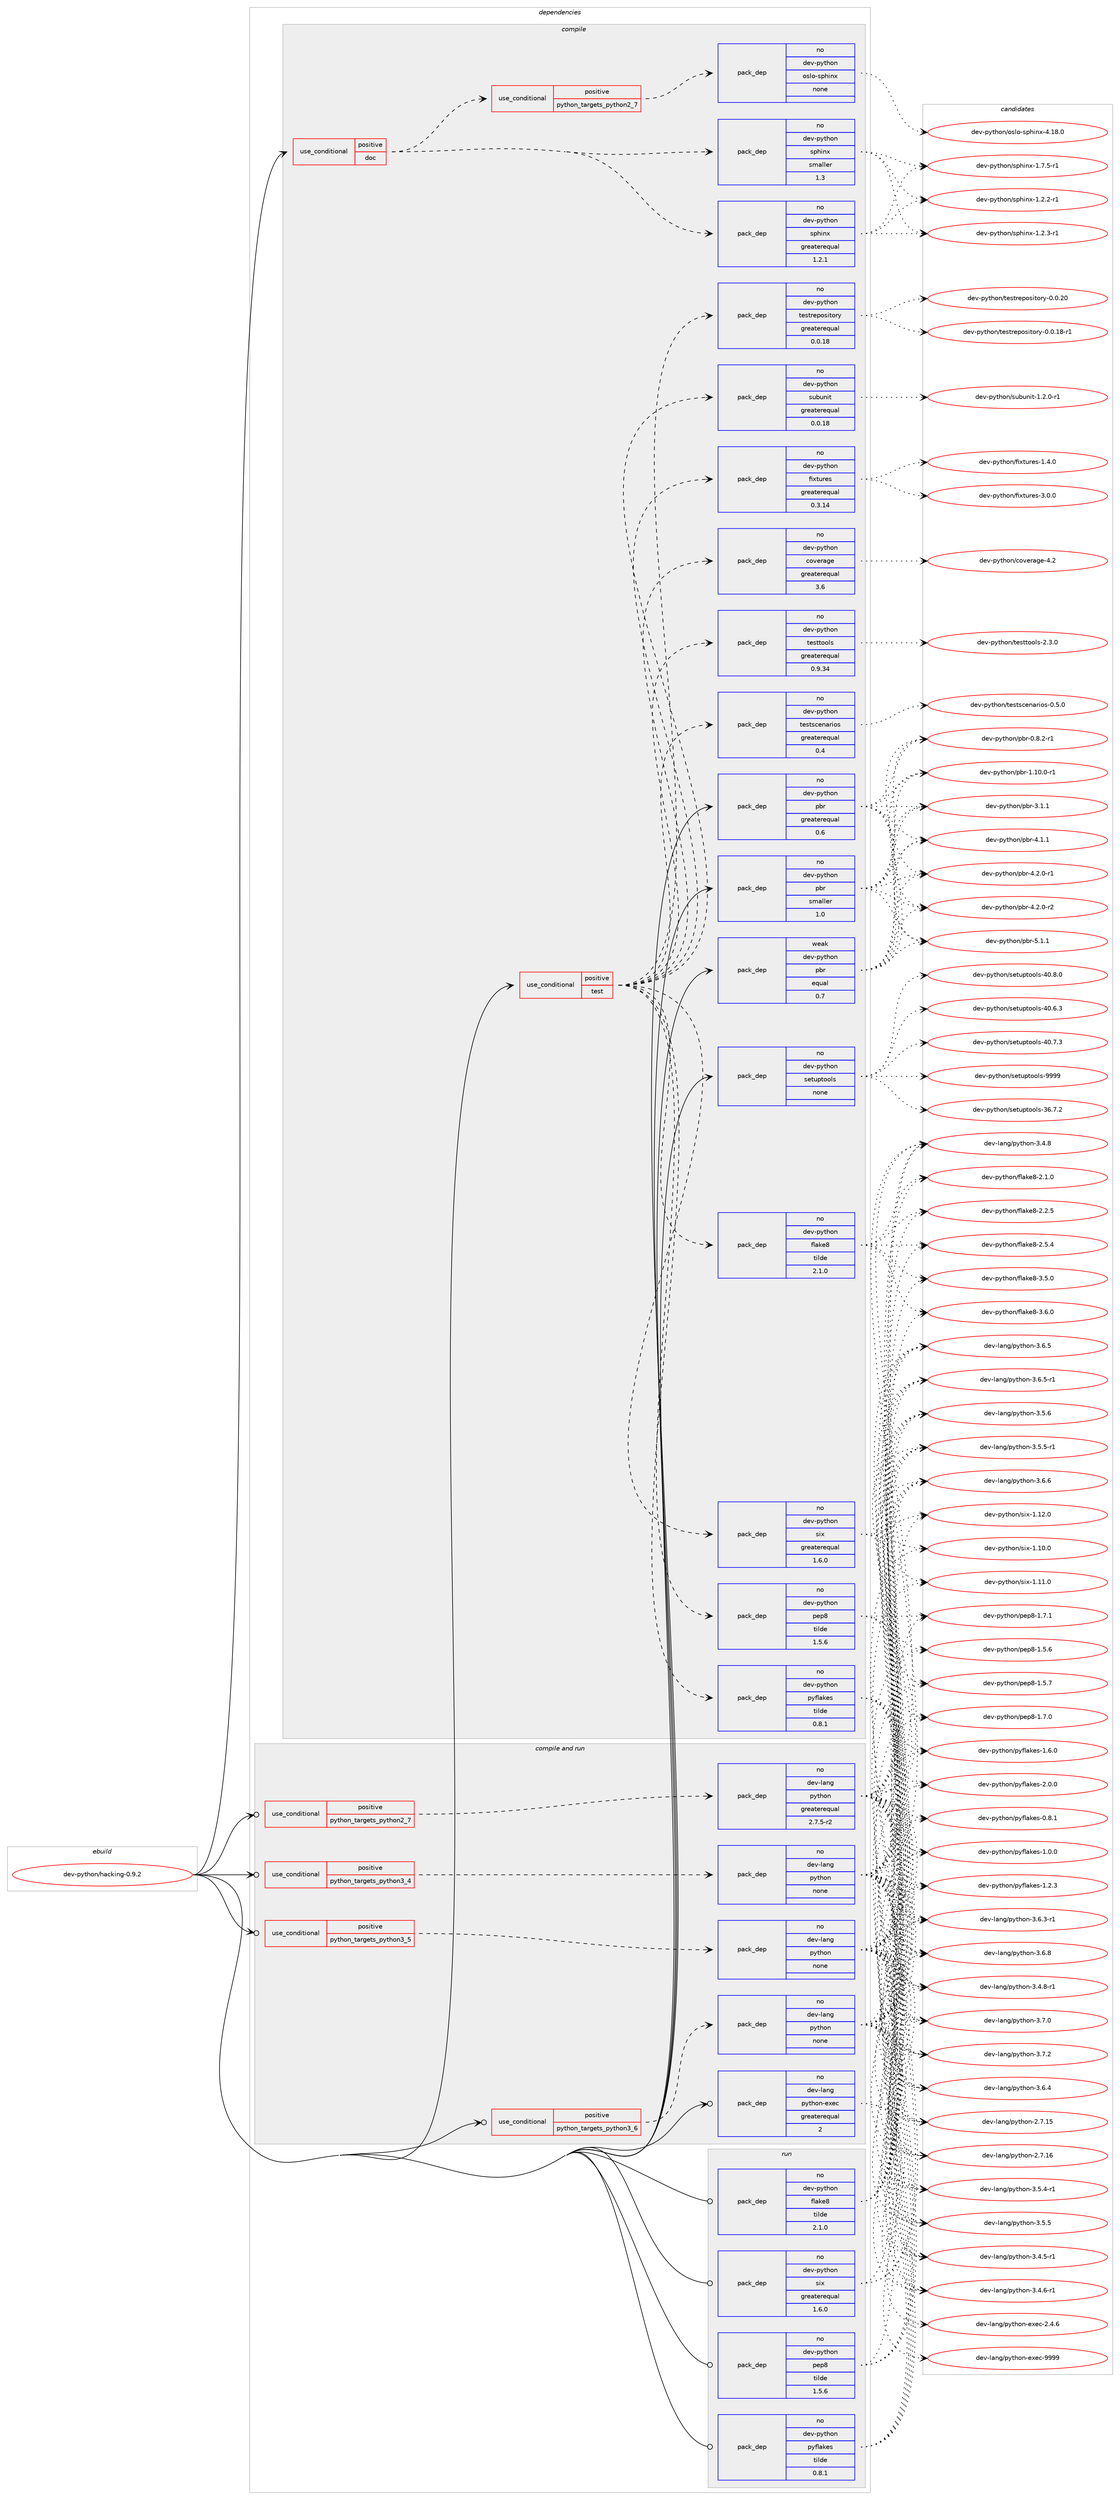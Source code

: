 digraph prolog {

# *************
# Graph options
# *************

newrank=true;
concentrate=true;
compound=true;
graph [rankdir=LR,fontname=Helvetica,fontsize=10,ranksep=1.5];#, ranksep=2.5, nodesep=0.2];
edge  [arrowhead=vee];
node  [fontname=Helvetica,fontsize=10];

# **********
# The ebuild
# **********

subgraph cluster_leftcol {
color=gray;
rank=same;
label=<<i>ebuild</i>>;
id [label="dev-python/hacking-0.9.2", color=red, width=4, href="../dev-python/hacking-0.9.2.svg"];
}

# ****************
# The dependencies
# ****************

subgraph cluster_midcol {
color=gray;
label=<<i>dependencies</i>>;
subgraph cluster_compile {
fillcolor="#eeeeee";
style=filled;
label=<<i>compile</i>>;
subgraph cond375307 {
dependency1412503 [label=<<TABLE BORDER="0" CELLBORDER="1" CELLSPACING="0" CELLPADDING="4"><TR><TD ROWSPAN="3" CELLPADDING="10">use_conditional</TD></TR><TR><TD>positive</TD></TR><TR><TD>doc</TD></TR></TABLE>>, shape=none, color=red];
subgraph pack1013927 {
dependency1412504 [label=<<TABLE BORDER="0" CELLBORDER="1" CELLSPACING="0" CELLPADDING="4" WIDTH="220"><TR><TD ROWSPAN="6" CELLPADDING="30">pack_dep</TD></TR><TR><TD WIDTH="110">no</TD></TR><TR><TD>dev-python</TD></TR><TR><TD>sphinx</TD></TR><TR><TD>greaterequal</TD></TR><TR><TD>1.2.1</TD></TR></TABLE>>, shape=none, color=blue];
}
dependency1412503:e -> dependency1412504:w [weight=20,style="dashed",arrowhead="vee"];
subgraph pack1013928 {
dependency1412505 [label=<<TABLE BORDER="0" CELLBORDER="1" CELLSPACING="0" CELLPADDING="4" WIDTH="220"><TR><TD ROWSPAN="6" CELLPADDING="30">pack_dep</TD></TR><TR><TD WIDTH="110">no</TD></TR><TR><TD>dev-python</TD></TR><TR><TD>sphinx</TD></TR><TR><TD>smaller</TD></TR><TR><TD>1.3</TD></TR></TABLE>>, shape=none, color=blue];
}
dependency1412503:e -> dependency1412505:w [weight=20,style="dashed",arrowhead="vee"];
subgraph cond375308 {
dependency1412506 [label=<<TABLE BORDER="0" CELLBORDER="1" CELLSPACING="0" CELLPADDING="4"><TR><TD ROWSPAN="3" CELLPADDING="10">use_conditional</TD></TR><TR><TD>positive</TD></TR><TR><TD>python_targets_python2_7</TD></TR></TABLE>>, shape=none, color=red];
subgraph pack1013929 {
dependency1412507 [label=<<TABLE BORDER="0" CELLBORDER="1" CELLSPACING="0" CELLPADDING="4" WIDTH="220"><TR><TD ROWSPAN="6" CELLPADDING="30">pack_dep</TD></TR><TR><TD WIDTH="110">no</TD></TR><TR><TD>dev-python</TD></TR><TR><TD>oslo-sphinx</TD></TR><TR><TD>none</TD></TR><TR><TD></TD></TR></TABLE>>, shape=none, color=blue];
}
dependency1412506:e -> dependency1412507:w [weight=20,style="dashed",arrowhead="vee"];
}
dependency1412503:e -> dependency1412506:w [weight=20,style="dashed",arrowhead="vee"];
}
id:e -> dependency1412503:w [weight=20,style="solid",arrowhead="vee"];
subgraph cond375309 {
dependency1412508 [label=<<TABLE BORDER="0" CELLBORDER="1" CELLSPACING="0" CELLPADDING="4"><TR><TD ROWSPAN="3" CELLPADDING="10">use_conditional</TD></TR><TR><TD>positive</TD></TR><TR><TD>test</TD></TR></TABLE>>, shape=none, color=red];
subgraph pack1013930 {
dependency1412509 [label=<<TABLE BORDER="0" CELLBORDER="1" CELLSPACING="0" CELLPADDING="4" WIDTH="220"><TR><TD ROWSPAN="6" CELLPADDING="30">pack_dep</TD></TR><TR><TD WIDTH="110">no</TD></TR><TR><TD>dev-python</TD></TR><TR><TD>coverage</TD></TR><TR><TD>greaterequal</TD></TR><TR><TD>3.6</TD></TR></TABLE>>, shape=none, color=blue];
}
dependency1412508:e -> dependency1412509:w [weight=20,style="dashed",arrowhead="vee"];
subgraph pack1013931 {
dependency1412510 [label=<<TABLE BORDER="0" CELLBORDER="1" CELLSPACING="0" CELLPADDING="4" WIDTH="220"><TR><TD ROWSPAN="6" CELLPADDING="30">pack_dep</TD></TR><TR><TD WIDTH="110">no</TD></TR><TR><TD>dev-python</TD></TR><TR><TD>fixtures</TD></TR><TR><TD>greaterequal</TD></TR><TR><TD>0.3.14</TD></TR></TABLE>>, shape=none, color=blue];
}
dependency1412508:e -> dependency1412510:w [weight=20,style="dashed",arrowhead="vee"];
subgraph pack1013932 {
dependency1412511 [label=<<TABLE BORDER="0" CELLBORDER="1" CELLSPACING="0" CELLPADDING="4" WIDTH="220"><TR><TD ROWSPAN="6" CELLPADDING="30">pack_dep</TD></TR><TR><TD WIDTH="110">no</TD></TR><TR><TD>dev-python</TD></TR><TR><TD>subunit</TD></TR><TR><TD>greaterequal</TD></TR><TR><TD>0.0.18</TD></TR></TABLE>>, shape=none, color=blue];
}
dependency1412508:e -> dependency1412511:w [weight=20,style="dashed",arrowhead="vee"];
subgraph pack1013933 {
dependency1412512 [label=<<TABLE BORDER="0" CELLBORDER="1" CELLSPACING="0" CELLPADDING="4" WIDTH="220"><TR><TD ROWSPAN="6" CELLPADDING="30">pack_dep</TD></TR><TR><TD WIDTH="110">no</TD></TR><TR><TD>dev-python</TD></TR><TR><TD>testrepository</TD></TR><TR><TD>greaterequal</TD></TR><TR><TD>0.0.18</TD></TR></TABLE>>, shape=none, color=blue];
}
dependency1412508:e -> dependency1412512:w [weight=20,style="dashed",arrowhead="vee"];
subgraph pack1013934 {
dependency1412513 [label=<<TABLE BORDER="0" CELLBORDER="1" CELLSPACING="0" CELLPADDING="4" WIDTH="220"><TR><TD ROWSPAN="6" CELLPADDING="30">pack_dep</TD></TR><TR><TD WIDTH="110">no</TD></TR><TR><TD>dev-python</TD></TR><TR><TD>testscenarios</TD></TR><TR><TD>greaterequal</TD></TR><TR><TD>0.4</TD></TR></TABLE>>, shape=none, color=blue];
}
dependency1412508:e -> dependency1412513:w [weight=20,style="dashed",arrowhead="vee"];
subgraph pack1013935 {
dependency1412514 [label=<<TABLE BORDER="0" CELLBORDER="1" CELLSPACING="0" CELLPADDING="4" WIDTH="220"><TR><TD ROWSPAN="6" CELLPADDING="30">pack_dep</TD></TR><TR><TD WIDTH="110">no</TD></TR><TR><TD>dev-python</TD></TR><TR><TD>testtools</TD></TR><TR><TD>greaterequal</TD></TR><TR><TD>0.9.34</TD></TR></TABLE>>, shape=none, color=blue];
}
dependency1412508:e -> dependency1412514:w [weight=20,style="dashed",arrowhead="vee"];
subgraph pack1013936 {
dependency1412515 [label=<<TABLE BORDER="0" CELLBORDER="1" CELLSPACING="0" CELLPADDING="4" WIDTH="220"><TR><TD ROWSPAN="6" CELLPADDING="30">pack_dep</TD></TR><TR><TD WIDTH="110">no</TD></TR><TR><TD>dev-python</TD></TR><TR><TD>pep8</TD></TR><TR><TD>tilde</TD></TR><TR><TD>1.5.6</TD></TR></TABLE>>, shape=none, color=blue];
}
dependency1412508:e -> dependency1412515:w [weight=20,style="dashed",arrowhead="vee"];
subgraph pack1013937 {
dependency1412516 [label=<<TABLE BORDER="0" CELLBORDER="1" CELLSPACING="0" CELLPADDING="4" WIDTH="220"><TR><TD ROWSPAN="6" CELLPADDING="30">pack_dep</TD></TR><TR><TD WIDTH="110">no</TD></TR><TR><TD>dev-python</TD></TR><TR><TD>pyflakes</TD></TR><TR><TD>tilde</TD></TR><TR><TD>0.8.1</TD></TR></TABLE>>, shape=none, color=blue];
}
dependency1412508:e -> dependency1412516:w [weight=20,style="dashed",arrowhead="vee"];
subgraph pack1013938 {
dependency1412517 [label=<<TABLE BORDER="0" CELLBORDER="1" CELLSPACING="0" CELLPADDING="4" WIDTH="220"><TR><TD ROWSPAN="6" CELLPADDING="30">pack_dep</TD></TR><TR><TD WIDTH="110">no</TD></TR><TR><TD>dev-python</TD></TR><TR><TD>flake8</TD></TR><TR><TD>tilde</TD></TR><TR><TD>2.1.0</TD></TR></TABLE>>, shape=none, color=blue];
}
dependency1412508:e -> dependency1412517:w [weight=20,style="dashed",arrowhead="vee"];
subgraph pack1013939 {
dependency1412518 [label=<<TABLE BORDER="0" CELLBORDER="1" CELLSPACING="0" CELLPADDING="4" WIDTH="220"><TR><TD ROWSPAN="6" CELLPADDING="30">pack_dep</TD></TR><TR><TD WIDTH="110">no</TD></TR><TR><TD>dev-python</TD></TR><TR><TD>six</TD></TR><TR><TD>greaterequal</TD></TR><TR><TD>1.6.0</TD></TR></TABLE>>, shape=none, color=blue];
}
dependency1412508:e -> dependency1412518:w [weight=20,style="dashed",arrowhead="vee"];
}
id:e -> dependency1412508:w [weight=20,style="solid",arrowhead="vee"];
subgraph pack1013940 {
dependency1412519 [label=<<TABLE BORDER="0" CELLBORDER="1" CELLSPACING="0" CELLPADDING="4" WIDTH="220"><TR><TD ROWSPAN="6" CELLPADDING="30">pack_dep</TD></TR><TR><TD WIDTH="110">no</TD></TR><TR><TD>dev-python</TD></TR><TR><TD>pbr</TD></TR><TR><TD>greaterequal</TD></TR><TR><TD>0.6</TD></TR></TABLE>>, shape=none, color=blue];
}
id:e -> dependency1412519:w [weight=20,style="solid",arrowhead="vee"];
subgraph pack1013941 {
dependency1412520 [label=<<TABLE BORDER="0" CELLBORDER="1" CELLSPACING="0" CELLPADDING="4" WIDTH="220"><TR><TD ROWSPAN="6" CELLPADDING="30">pack_dep</TD></TR><TR><TD WIDTH="110">no</TD></TR><TR><TD>dev-python</TD></TR><TR><TD>pbr</TD></TR><TR><TD>smaller</TD></TR><TR><TD>1.0</TD></TR></TABLE>>, shape=none, color=blue];
}
id:e -> dependency1412520:w [weight=20,style="solid",arrowhead="vee"];
subgraph pack1013942 {
dependency1412521 [label=<<TABLE BORDER="0" CELLBORDER="1" CELLSPACING="0" CELLPADDING="4" WIDTH="220"><TR><TD ROWSPAN="6" CELLPADDING="30">pack_dep</TD></TR><TR><TD WIDTH="110">no</TD></TR><TR><TD>dev-python</TD></TR><TR><TD>setuptools</TD></TR><TR><TD>none</TD></TR><TR><TD></TD></TR></TABLE>>, shape=none, color=blue];
}
id:e -> dependency1412521:w [weight=20,style="solid",arrowhead="vee"];
subgraph pack1013943 {
dependency1412522 [label=<<TABLE BORDER="0" CELLBORDER="1" CELLSPACING="0" CELLPADDING="4" WIDTH="220"><TR><TD ROWSPAN="6" CELLPADDING="30">pack_dep</TD></TR><TR><TD WIDTH="110">weak</TD></TR><TR><TD>dev-python</TD></TR><TR><TD>pbr</TD></TR><TR><TD>equal</TD></TR><TR><TD>0.7</TD></TR></TABLE>>, shape=none, color=blue];
}
id:e -> dependency1412522:w [weight=20,style="solid",arrowhead="vee"];
}
subgraph cluster_compileandrun {
fillcolor="#eeeeee";
style=filled;
label=<<i>compile and run</i>>;
subgraph cond375310 {
dependency1412523 [label=<<TABLE BORDER="0" CELLBORDER="1" CELLSPACING="0" CELLPADDING="4"><TR><TD ROWSPAN="3" CELLPADDING="10">use_conditional</TD></TR><TR><TD>positive</TD></TR><TR><TD>python_targets_python2_7</TD></TR></TABLE>>, shape=none, color=red];
subgraph pack1013944 {
dependency1412524 [label=<<TABLE BORDER="0" CELLBORDER="1" CELLSPACING="0" CELLPADDING="4" WIDTH="220"><TR><TD ROWSPAN="6" CELLPADDING="30">pack_dep</TD></TR><TR><TD WIDTH="110">no</TD></TR><TR><TD>dev-lang</TD></TR><TR><TD>python</TD></TR><TR><TD>greaterequal</TD></TR><TR><TD>2.7.5-r2</TD></TR></TABLE>>, shape=none, color=blue];
}
dependency1412523:e -> dependency1412524:w [weight=20,style="dashed",arrowhead="vee"];
}
id:e -> dependency1412523:w [weight=20,style="solid",arrowhead="odotvee"];
subgraph cond375311 {
dependency1412525 [label=<<TABLE BORDER="0" CELLBORDER="1" CELLSPACING="0" CELLPADDING="4"><TR><TD ROWSPAN="3" CELLPADDING="10">use_conditional</TD></TR><TR><TD>positive</TD></TR><TR><TD>python_targets_python3_4</TD></TR></TABLE>>, shape=none, color=red];
subgraph pack1013945 {
dependency1412526 [label=<<TABLE BORDER="0" CELLBORDER="1" CELLSPACING="0" CELLPADDING="4" WIDTH="220"><TR><TD ROWSPAN="6" CELLPADDING="30">pack_dep</TD></TR><TR><TD WIDTH="110">no</TD></TR><TR><TD>dev-lang</TD></TR><TR><TD>python</TD></TR><TR><TD>none</TD></TR><TR><TD></TD></TR></TABLE>>, shape=none, color=blue];
}
dependency1412525:e -> dependency1412526:w [weight=20,style="dashed",arrowhead="vee"];
}
id:e -> dependency1412525:w [weight=20,style="solid",arrowhead="odotvee"];
subgraph cond375312 {
dependency1412527 [label=<<TABLE BORDER="0" CELLBORDER="1" CELLSPACING="0" CELLPADDING="4"><TR><TD ROWSPAN="3" CELLPADDING="10">use_conditional</TD></TR><TR><TD>positive</TD></TR><TR><TD>python_targets_python3_5</TD></TR></TABLE>>, shape=none, color=red];
subgraph pack1013946 {
dependency1412528 [label=<<TABLE BORDER="0" CELLBORDER="1" CELLSPACING="0" CELLPADDING="4" WIDTH="220"><TR><TD ROWSPAN="6" CELLPADDING="30">pack_dep</TD></TR><TR><TD WIDTH="110">no</TD></TR><TR><TD>dev-lang</TD></TR><TR><TD>python</TD></TR><TR><TD>none</TD></TR><TR><TD></TD></TR></TABLE>>, shape=none, color=blue];
}
dependency1412527:e -> dependency1412528:w [weight=20,style="dashed",arrowhead="vee"];
}
id:e -> dependency1412527:w [weight=20,style="solid",arrowhead="odotvee"];
subgraph cond375313 {
dependency1412529 [label=<<TABLE BORDER="0" CELLBORDER="1" CELLSPACING="0" CELLPADDING="4"><TR><TD ROWSPAN="3" CELLPADDING="10">use_conditional</TD></TR><TR><TD>positive</TD></TR><TR><TD>python_targets_python3_6</TD></TR></TABLE>>, shape=none, color=red];
subgraph pack1013947 {
dependency1412530 [label=<<TABLE BORDER="0" CELLBORDER="1" CELLSPACING="0" CELLPADDING="4" WIDTH="220"><TR><TD ROWSPAN="6" CELLPADDING="30">pack_dep</TD></TR><TR><TD WIDTH="110">no</TD></TR><TR><TD>dev-lang</TD></TR><TR><TD>python</TD></TR><TR><TD>none</TD></TR><TR><TD></TD></TR></TABLE>>, shape=none, color=blue];
}
dependency1412529:e -> dependency1412530:w [weight=20,style="dashed",arrowhead="vee"];
}
id:e -> dependency1412529:w [weight=20,style="solid",arrowhead="odotvee"];
subgraph pack1013948 {
dependency1412531 [label=<<TABLE BORDER="0" CELLBORDER="1" CELLSPACING="0" CELLPADDING="4" WIDTH="220"><TR><TD ROWSPAN="6" CELLPADDING="30">pack_dep</TD></TR><TR><TD WIDTH="110">no</TD></TR><TR><TD>dev-lang</TD></TR><TR><TD>python-exec</TD></TR><TR><TD>greaterequal</TD></TR><TR><TD>2</TD></TR></TABLE>>, shape=none, color=blue];
}
id:e -> dependency1412531:w [weight=20,style="solid",arrowhead="odotvee"];
}
subgraph cluster_run {
fillcolor="#eeeeee";
style=filled;
label=<<i>run</i>>;
subgraph pack1013949 {
dependency1412532 [label=<<TABLE BORDER="0" CELLBORDER="1" CELLSPACING="0" CELLPADDING="4" WIDTH="220"><TR><TD ROWSPAN="6" CELLPADDING="30">pack_dep</TD></TR><TR><TD WIDTH="110">no</TD></TR><TR><TD>dev-python</TD></TR><TR><TD>flake8</TD></TR><TR><TD>tilde</TD></TR><TR><TD>2.1.0</TD></TR></TABLE>>, shape=none, color=blue];
}
id:e -> dependency1412532:w [weight=20,style="solid",arrowhead="odot"];
subgraph pack1013950 {
dependency1412533 [label=<<TABLE BORDER="0" CELLBORDER="1" CELLSPACING="0" CELLPADDING="4" WIDTH="220"><TR><TD ROWSPAN="6" CELLPADDING="30">pack_dep</TD></TR><TR><TD WIDTH="110">no</TD></TR><TR><TD>dev-python</TD></TR><TR><TD>pep8</TD></TR><TR><TD>tilde</TD></TR><TR><TD>1.5.6</TD></TR></TABLE>>, shape=none, color=blue];
}
id:e -> dependency1412533:w [weight=20,style="solid",arrowhead="odot"];
subgraph pack1013951 {
dependency1412534 [label=<<TABLE BORDER="0" CELLBORDER="1" CELLSPACING="0" CELLPADDING="4" WIDTH="220"><TR><TD ROWSPAN="6" CELLPADDING="30">pack_dep</TD></TR><TR><TD WIDTH="110">no</TD></TR><TR><TD>dev-python</TD></TR><TR><TD>pyflakes</TD></TR><TR><TD>tilde</TD></TR><TR><TD>0.8.1</TD></TR></TABLE>>, shape=none, color=blue];
}
id:e -> dependency1412534:w [weight=20,style="solid",arrowhead="odot"];
subgraph pack1013952 {
dependency1412535 [label=<<TABLE BORDER="0" CELLBORDER="1" CELLSPACING="0" CELLPADDING="4" WIDTH="220"><TR><TD ROWSPAN="6" CELLPADDING="30">pack_dep</TD></TR><TR><TD WIDTH="110">no</TD></TR><TR><TD>dev-python</TD></TR><TR><TD>six</TD></TR><TR><TD>greaterequal</TD></TR><TR><TD>1.6.0</TD></TR></TABLE>>, shape=none, color=blue];
}
id:e -> dependency1412535:w [weight=20,style="solid",arrowhead="odot"];
}
}

# **************
# The candidates
# **************

subgraph cluster_choices {
rank=same;
color=gray;
label=<<i>candidates</i>>;

subgraph choice1013927 {
color=black;
nodesep=1;
choice10010111845112121116104111110471151121041051101204549465046504511449 [label="dev-python/sphinx-1.2.2-r1", color=red, width=4,href="../dev-python/sphinx-1.2.2-r1.svg"];
choice10010111845112121116104111110471151121041051101204549465046514511449 [label="dev-python/sphinx-1.2.3-r1", color=red, width=4,href="../dev-python/sphinx-1.2.3-r1.svg"];
choice10010111845112121116104111110471151121041051101204549465546534511449 [label="dev-python/sphinx-1.7.5-r1", color=red, width=4,href="../dev-python/sphinx-1.7.5-r1.svg"];
dependency1412504:e -> choice10010111845112121116104111110471151121041051101204549465046504511449:w [style=dotted,weight="100"];
dependency1412504:e -> choice10010111845112121116104111110471151121041051101204549465046514511449:w [style=dotted,weight="100"];
dependency1412504:e -> choice10010111845112121116104111110471151121041051101204549465546534511449:w [style=dotted,weight="100"];
}
subgraph choice1013928 {
color=black;
nodesep=1;
choice10010111845112121116104111110471151121041051101204549465046504511449 [label="dev-python/sphinx-1.2.2-r1", color=red, width=4,href="../dev-python/sphinx-1.2.2-r1.svg"];
choice10010111845112121116104111110471151121041051101204549465046514511449 [label="dev-python/sphinx-1.2.3-r1", color=red, width=4,href="../dev-python/sphinx-1.2.3-r1.svg"];
choice10010111845112121116104111110471151121041051101204549465546534511449 [label="dev-python/sphinx-1.7.5-r1", color=red, width=4,href="../dev-python/sphinx-1.7.5-r1.svg"];
dependency1412505:e -> choice10010111845112121116104111110471151121041051101204549465046504511449:w [style=dotted,weight="100"];
dependency1412505:e -> choice10010111845112121116104111110471151121041051101204549465046514511449:w [style=dotted,weight="100"];
dependency1412505:e -> choice10010111845112121116104111110471151121041051101204549465546534511449:w [style=dotted,weight="100"];
}
subgraph choice1013929 {
color=black;
nodesep=1;
choice10010111845112121116104111110471111151081114511511210410511012045524649564648 [label="dev-python/oslo-sphinx-4.18.0", color=red, width=4,href="../dev-python/oslo-sphinx-4.18.0.svg"];
dependency1412507:e -> choice10010111845112121116104111110471111151081114511511210410511012045524649564648:w [style=dotted,weight="100"];
}
subgraph choice1013930 {
color=black;
nodesep=1;
choice1001011184511212111610411111047991111181011149710310145524650 [label="dev-python/coverage-4.2", color=red, width=4,href="../dev-python/coverage-4.2.svg"];
dependency1412509:e -> choice1001011184511212111610411111047991111181011149710310145524650:w [style=dotted,weight="100"];
}
subgraph choice1013931 {
color=black;
nodesep=1;
choice1001011184511212111610411111047102105120116117114101115454946524648 [label="dev-python/fixtures-1.4.0", color=red, width=4,href="../dev-python/fixtures-1.4.0.svg"];
choice1001011184511212111610411111047102105120116117114101115455146484648 [label="dev-python/fixtures-3.0.0", color=red, width=4,href="../dev-python/fixtures-3.0.0.svg"];
dependency1412510:e -> choice1001011184511212111610411111047102105120116117114101115454946524648:w [style=dotted,weight="100"];
dependency1412510:e -> choice1001011184511212111610411111047102105120116117114101115455146484648:w [style=dotted,weight="100"];
}
subgraph choice1013932 {
color=black;
nodesep=1;
choice1001011184511212111610411111047115117981171101051164549465046484511449 [label="dev-python/subunit-1.2.0-r1", color=red, width=4,href="../dev-python/subunit-1.2.0-r1.svg"];
dependency1412511:e -> choice1001011184511212111610411111047115117981171101051164549465046484511449:w [style=dotted,weight="100"];
}
subgraph choice1013933 {
color=black;
nodesep=1;
choice1001011184511212111610411111047116101115116114101112111115105116111114121454846484649564511449 [label="dev-python/testrepository-0.0.18-r1", color=red, width=4,href="../dev-python/testrepository-0.0.18-r1.svg"];
choice100101118451121211161041111104711610111511611410111211111510511611111412145484648465048 [label="dev-python/testrepository-0.0.20", color=red, width=4,href="../dev-python/testrepository-0.0.20.svg"];
dependency1412512:e -> choice1001011184511212111610411111047116101115116114101112111115105116111114121454846484649564511449:w [style=dotted,weight="100"];
dependency1412512:e -> choice100101118451121211161041111104711610111511611410111211111510511611111412145484648465048:w [style=dotted,weight="100"];
}
subgraph choice1013934 {
color=black;
nodesep=1;
choice10010111845112121116104111110471161011151161159910111097114105111115454846534648 [label="dev-python/testscenarios-0.5.0", color=red, width=4,href="../dev-python/testscenarios-0.5.0.svg"];
dependency1412513:e -> choice10010111845112121116104111110471161011151161159910111097114105111115454846534648:w [style=dotted,weight="100"];
}
subgraph choice1013935 {
color=black;
nodesep=1;
choice1001011184511212111610411111047116101115116116111111108115455046514648 [label="dev-python/testtools-2.3.0", color=red, width=4,href="../dev-python/testtools-2.3.0.svg"];
dependency1412514:e -> choice1001011184511212111610411111047116101115116116111111108115455046514648:w [style=dotted,weight="100"];
}
subgraph choice1013936 {
color=black;
nodesep=1;
choice100101118451121211161041111104711210111256454946534654 [label="dev-python/pep8-1.5.6", color=red, width=4,href="../dev-python/pep8-1.5.6.svg"];
choice100101118451121211161041111104711210111256454946534655 [label="dev-python/pep8-1.5.7", color=red, width=4,href="../dev-python/pep8-1.5.7.svg"];
choice100101118451121211161041111104711210111256454946554648 [label="dev-python/pep8-1.7.0", color=red, width=4,href="../dev-python/pep8-1.7.0.svg"];
choice100101118451121211161041111104711210111256454946554649 [label="dev-python/pep8-1.7.1", color=red, width=4,href="../dev-python/pep8-1.7.1.svg"];
dependency1412515:e -> choice100101118451121211161041111104711210111256454946534654:w [style=dotted,weight="100"];
dependency1412515:e -> choice100101118451121211161041111104711210111256454946534655:w [style=dotted,weight="100"];
dependency1412515:e -> choice100101118451121211161041111104711210111256454946554648:w [style=dotted,weight="100"];
dependency1412515:e -> choice100101118451121211161041111104711210111256454946554649:w [style=dotted,weight="100"];
}
subgraph choice1013937 {
color=black;
nodesep=1;
choice100101118451121211161041111104711212110210897107101115454846564649 [label="dev-python/pyflakes-0.8.1", color=red, width=4,href="../dev-python/pyflakes-0.8.1.svg"];
choice100101118451121211161041111104711212110210897107101115454946484648 [label="dev-python/pyflakes-1.0.0", color=red, width=4,href="../dev-python/pyflakes-1.0.0.svg"];
choice100101118451121211161041111104711212110210897107101115454946504651 [label="dev-python/pyflakes-1.2.3", color=red, width=4,href="../dev-python/pyflakes-1.2.3.svg"];
choice100101118451121211161041111104711212110210897107101115454946544648 [label="dev-python/pyflakes-1.6.0", color=red, width=4,href="../dev-python/pyflakes-1.6.0.svg"];
choice100101118451121211161041111104711212110210897107101115455046484648 [label="dev-python/pyflakes-2.0.0", color=red, width=4,href="../dev-python/pyflakes-2.0.0.svg"];
dependency1412516:e -> choice100101118451121211161041111104711212110210897107101115454846564649:w [style=dotted,weight="100"];
dependency1412516:e -> choice100101118451121211161041111104711212110210897107101115454946484648:w [style=dotted,weight="100"];
dependency1412516:e -> choice100101118451121211161041111104711212110210897107101115454946504651:w [style=dotted,weight="100"];
dependency1412516:e -> choice100101118451121211161041111104711212110210897107101115454946544648:w [style=dotted,weight="100"];
dependency1412516:e -> choice100101118451121211161041111104711212110210897107101115455046484648:w [style=dotted,weight="100"];
}
subgraph choice1013938 {
color=black;
nodesep=1;
choice10010111845112121116104111110471021089710710156455046494648 [label="dev-python/flake8-2.1.0", color=red, width=4,href="../dev-python/flake8-2.1.0.svg"];
choice10010111845112121116104111110471021089710710156455046504653 [label="dev-python/flake8-2.2.5", color=red, width=4,href="../dev-python/flake8-2.2.5.svg"];
choice10010111845112121116104111110471021089710710156455046534652 [label="dev-python/flake8-2.5.4", color=red, width=4,href="../dev-python/flake8-2.5.4.svg"];
choice10010111845112121116104111110471021089710710156455146534648 [label="dev-python/flake8-3.5.0", color=red, width=4,href="../dev-python/flake8-3.5.0.svg"];
choice10010111845112121116104111110471021089710710156455146544648 [label="dev-python/flake8-3.6.0", color=red, width=4,href="../dev-python/flake8-3.6.0.svg"];
dependency1412517:e -> choice10010111845112121116104111110471021089710710156455046494648:w [style=dotted,weight="100"];
dependency1412517:e -> choice10010111845112121116104111110471021089710710156455046504653:w [style=dotted,weight="100"];
dependency1412517:e -> choice10010111845112121116104111110471021089710710156455046534652:w [style=dotted,weight="100"];
dependency1412517:e -> choice10010111845112121116104111110471021089710710156455146534648:w [style=dotted,weight="100"];
dependency1412517:e -> choice10010111845112121116104111110471021089710710156455146544648:w [style=dotted,weight="100"];
}
subgraph choice1013939 {
color=black;
nodesep=1;
choice100101118451121211161041111104711510512045494649484648 [label="dev-python/six-1.10.0", color=red, width=4,href="../dev-python/six-1.10.0.svg"];
choice100101118451121211161041111104711510512045494649494648 [label="dev-python/six-1.11.0", color=red, width=4,href="../dev-python/six-1.11.0.svg"];
choice100101118451121211161041111104711510512045494649504648 [label="dev-python/six-1.12.0", color=red, width=4,href="../dev-python/six-1.12.0.svg"];
dependency1412518:e -> choice100101118451121211161041111104711510512045494649484648:w [style=dotted,weight="100"];
dependency1412518:e -> choice100101118451121211161041111104711510512045494649494648:w [style=dotted,weight="100"];
dependency1412518:e -> choice100101118451121211161041111104711510512045494649504648:w [style=dotted,weight="100"];
}
subgraph choice1013940 {
color=black;
nodesep=1;
choice1001011184511212111610411111047112981144548465646504511449 [label="dev-python/pbr-0.8.2-r1", color=red, width=4,href="../dev-python/pbr-0.8.2-r1.svg"];
choice100101118451121211161041111104711298114454946494846484511449 [label="dev-python/pbr-1.10.0-r1", color=red, width=4,href="../dev-python/pbr-1.10.0-r1.svg"];
choice100101118451121211161041111104711298114455146494649 [label="dev-python/pbr-3.1.1", color=red, width=4,href="../dev-python/pbr-3.1.1.svg"];
choice100101118451121211161041111104711298114455246494649 [label="dev-python/pbr-4.1.1", color=red, width=4,href="../dev-python/pbr-4.1.1.svg"];
choice1001011184511212111610411111047112981144552465046484511449 [label="dev-python/pbr-4.2.0-r1", color=red, width=4,href="../dev-python/pbr-4.2.0-r1.svg"];
choice1001011184511212111610411111047112981144552465046484511450 [label="dev-python/pbr-4.2.0-r2", color=red, width=4,href="../dev-python/pbr-4.2.0-r2.svg"];
choice100101118451121211161041111104711298114455346494649 [label="dev-python/pbr-5.1.1", color=red, width=4,href="../dev-python/pbr-5.1.1.svg"];
dependency1412519:e -> choice1001011184511212111610411111047112981144548465646504511449:w [style=dotted,weight="100"];
dependency1412519:e -> choice100101118451121211161041111104711298114454946494846484511449:w [style=dotted,weight="100"];
dependency1412519:e -> choice100101118451121211161041111104711298114455146494649:w [style=dotted,weight="100"];
dependency1412519:e -> choice100101118451121211161041111104711298114455246494649:w [style=dotted,weight="100"];
dependency1412519:e -> choice1001011184511212111610411111047112981144552465046484511449:w [style=dotted,weight="100"];
dependency1412519:e -> choice1001011184511212111610411111047112981144552465046484511450:w [style=dotted,weight="100"];
dependency1412519:e -> choice100101118451121211161041111104711298114455346494649:w [style=dotted,weight="100"];
}
subgraph choice1013941 {
color=black;
nodesep=1;
choice1001011184511212111610411111047112981144548465646504511449 [label="dev-python/pbr-0.8.2-r1", color=red, width=4,href="../dev-python/pbr-0.8.2-r1.svg"];
choice100101118451121211161041111104711298114454946494846484511449 [label="dev-python/pbr-1.10.0-r1", color=red, width=4,href="../dev-python/pbr-1.10.0-r1.svg"];
choice100101118451121211161041111104711298114455146494649 [label="dev-python/pbr-3.1.1", color=red, width=4,href="../dev-python/pbr-3.1.1.svg"];
choice100101118451121211161041111104711298114455246494649 [label="dev-python/pbr-4.1.1", color=red, width=4,href="../dev-python/pbr-4.1.1.svg"];
choice1001011184511212111610411111047112981144552465046484511449 [label="dev-python/pbr-4.2.0-r1", color=red, width=4,href="../dev-python/pbr-4.2.0-r1.svg"];
choice1001011184511212111610411111047112981144552465046484511450 [label="dev-python/pbr-4.2.0-r2", color=red, width=4,href="../dev-python/pbr-4.2.0-r2.svg"];
choice100101118451121211161041111104711298114455346494649 [label="dev-python/pbr-5.1.1", color=red, width=4,href="../dev-python/pbr-5.1.1.svg"];
dependency1412520:e -> choice1001011184511212111610411111047112981144548465646504511449:w [style=dotted,weight="100"];
dependency1412520:e -> choice100101118451121211161041111104711298114454946494846484511449:w [style=dotted,weight="100"];
dependency1412520:e -> choice100101118451121211161041111104711298114455146494649:w [style=dotted,weight="100"];
dependency1412520:e -> choice100101118451121211161041111104711298114455246494649:w [style=dotted,weight="100"];
dependency1412520:e -> choice1001011184511212111610411111047112981144552465046484511449:w [style=dotted,weight="100"];
dependency1412520:e -> choice1001011184511212111610411111047112981144552465046484511450:w [style=dotted,weight="100"];
dependency1412520:e -> choice100101118451121211161041111104711298114455346494649:w [style=dotted,weight="100"];
}
subgraph choice1013942 {
color=black;
nodesep=1;
choice100101118451121211161041111104711510111611711211611111110811545515446554650 [label="dev-python/setuptools-36.7.2", color=red, width=4,href="../dev-python/setuptools-36.7.2.svg"];
choice100101118451121211161041111104711510111611711211611111110811545524846544651 [label="dev-python/setuptools-40.6.3", color=red, width=4,href="../dev-python/setuptools-40.6.3.svg"];
choice100101118451121211161041111104711510111611711211611111110811545524846554651 [label="dev-python/setuptools-40.7.3", color=red, width=4,href="../dev-python/setuptools-40.7.3.svg"];
choice100101118451121211161041111104711510111611711211611111110811545524846564648 [label="dev-python/setuptools-40.8.0", color=red, width=4,href="../dev-python/setuptools-40.8.0.svg"];
choice10010111845112121116104111110471151011161171121161111111081154557575757 [label="dev-python/setuptools-9999", color=red, width=4,href="../dev-python/setuptools-9999.svg"];
dependency1412521:e -> choice100101118451121211161041111104711510111611711211611111110811545515446554650:w [style=dotted,weight="100"];
dependency1412521:e -> choice100101118451121211161041111104711510111611711211611111110811545524846544651:w [style=dotted,weight="100"];
dependency1412521:e -> choice100101118451121211161041111104711510111611711211611111110811545524846554651:w [style=dotted,weight="100"];
dependency1412521:e -> choice100101118451121211161041111104711510111611711211611111110811545524846564648:w [style=dotted,weight="100"];
dependency1412521:e -> choice10010111845112121116104111110471151011161171121161111111081154557575757:w [style=dotted,weight="100"];
}
subgraph choice1013943 {
color=black;
nodesep=1;
choice1001011184511212111610411111047112981144548465646504511449 [label="dev-python/pbr-0.8.2-r1", color=red, width=4,href="../dev-python/pbr-0.8.2-r1.svg"];
choice100101118451121211161041111104711298114454946494846484511449 [label="dev-python/pbr-1.10.0-r1", color=red, width=4,href="../dev-python/pbr-1.10.0-r1.svg"];
choice100101118451121211161041111104711298114455146494649 [label="dev-python/pbr-3.1.1", color=red, width=4,href="../dev-python/pbr-3.1.1.svg"];
choice100101118451121211161041111104711298114455246494649 [label="dev-python/pbr-4.1.1", color=red, width=4,href="../dev-python/pbr-4.1.1.svg"];
choice1001011184511212111610411111047112981144552465046484511449 [label="dev-python/pbr-4.2.0-r1", color=red, width=4,href="../dev-python/pbr-4.2.0-r1.svg"];
choice1001011184511212111610411111047112981144552465046484511450 [label="dev-python/pbr-4.2.0-r2", color=red, width=4,href="../dev-python/pbr-4.2.0-r2.svg"];
choice100101118451121211161041111104711298114455346494649 [label="dev-python/pbr-5.1.1", color=red, width=4,href="../dev-python/pbr-5.1.1.svg"];
dependency1412522:e -> choice1001011184511212111610411111047112981144548465646504511449:w [style=dotted,weight="100"];
dependency1412522:e -> choice100101118451121211161041111104711298114454946494846484511449:w [style=dotted,weight="100"];
dependency1412522:e -> choice100101118451121211161041111104711298114455146494649:w [style=dotted,weight="100"];
dependency1412522:e -> choice100101118451121211161041111104711298114455246494649:w [style=dotted,weight="100"];
dependency1412522:e -> choice1001011184511212111610411111047112981144552465046484511449:w [style=dotted,weight="100"];
dependency1412522:e -> choice1001011184511212111610411111047112981144552465046484511450:w [style=dotted,weight="100"];
dependency1412522:e -> choice100101118451121211161041111104711298114455346494649:w [style=dotted,weight="100"];
}
subgraph choice1013944 {
color=black;
nodesep=1;
choice10010111845108971101034711212111610411111045504655464953 [label="dev-lang/python-2.7.15", color=red, width=4,href="../dev-lang/python-2.7.15.svg"];
choice10010111845108971101034711212111610411111045504655464954 [label="dev-lang/python-2.7.16", color=red, width=4,href="../dev-lang/python-2.7.16.svg"];
choice1001011184510897110103471121211161041111104551465246534511449 [label="dev-lang/python-3.4.5-r1", color=red, width=4,href="../dev-lang/python-3.4.5-r1.svg"];
choice1001011184510897110103471121211161041111104551465246544511449 [label="dev-lang/python-3.4.6-r1", color=red, width=4,href="../dev-lang/python-3.4.6-r1.svg"];
choice100101118451089711010347112121116104111110455146524656 [label="dev-lang/python-3.4.8", color=red, width=4,href="../dev-lang/python-3.4.8.svg"];
choice1001011184510897110103471121211161041111104551465246564511449 [label="dev-lang/python-3.4.8-r1", color=red, width=4,href="../dev-lang/python-3.4.8-r1.svg"];
choice1001011184510897110103471121211161041111104551465346524511449 [label="dev-lang/python-3.5.4-r1", color=red, width=4,href="../dev-lang/python-3.5.4-r1.svg"];
choice100101118451089711010347112121116104111110455146534653 [label="dev-lang/python-3.5.5", color=red, width=4,href="../dev-lang/python-3.5.5.svg"];
choice1001011184510897110103471121211161041111104551465346534511449 [label="dev-lang/python-3.5.5-r1", color=red, width=4,href="../dev-lang/python-3.5.5-r1.svg"];
choice100101118451089711010347112121116104111110455146534654 [label="dev-lang/python-3.5.6", color=red, width=4,href="../dev-lang/python-3.5.6.svg"];
choice1001011184510897110103471121211161041111104551465446514511449 [label="dev-lang/python-3.6.3-r1", color=red, width=4,href="../dev-lang/python-3.6.3-r1.svg"];
choice100101118451089711010347112121116104111110455146544652 [label="dev-lang/python-3.6.4", color=red, width=4,href="../dev-lang/python-3.6.4.svg"];
choice100101118451089711010347112121116104111110455146544653 [label="dev-lang/python-3.6.5", color=red, width=4,href="../dev-lang/python-3.6.5.svg"];
choice1001011184510897110103471121211161041111104551465446534511449 [label="dev-lang/python-3.6.5-r1", color=red, width=4,href="../dev-lang/python-3.6.5-r1.svg"];
choice100101118451089711010347112121116104111110455146544654 [label="dev-lang/python-3.6.6", color=red, width=4,href="../dev-lang/python-3.6.6.svg"];
choice100101118451089711010347112121116104111110455146544656 [label="dev-lang/python-3.6.8", color=red, width=4,href="../dev-lang/python-3.6.8.svg"];
choice100101118451089711010347112121116104111110455146554648 [label="dev-lang/python-3.7.0", color=red, width=4,href="../dev-lang/python-3.7.0.svg"];
choice100101118451089711010347112121116104111110455146554650 [label="dev-lang/python-3.7.2", color=red, width=4,href="../dev-lang/python-3.7.2.svg"];
dependency1412524:e -> choice10010111845108971101034711212111610411111045504655464953:w [style=dotted,weight="100"];
dependency1412524:e -> choice10010111845108971101034711212111610411111045504655464954:w [style=dotted,weight="100"];
dependency1412524:e -> choice1001011184510897110103471121211161041111104551465246534511449:w [style=dotted,weight="100"];
dependency1412524:e -> choice1001011184510897110103471121211161041111104551465246544511449:w [style=dotted,weight="100"];
dependency1412524:e -> choice100101118451089711010347112121116104111110455146524656:w [style=dotted,weight="100"];
dependency1412524:e -> choice1001011184510897110103471121211161041111104551465246564511449:w [style=dotted,weight="100"];
dependency1412524:e -> choice1001011184510897110103471121211161041111104551465346524511449:w [style=dotted,weight="100"];
dependency1412524:e -> choice100101118451089711010347112121116104111110455146534653:w [style=dotted,weight="100"];
dependency1412524:e -> choice1001011184510897110103471121211161041111104551465346534511449:w [style=dotted,weight="100"];
dependency1412524:e -> choice100101118451089711010347112121116104111110455146534654:w [style=dotted,weight="100"];
dependency1412524:e -> choice1001011184510897110103471121211161041111104551465446514511449:w [style=dotted,weight="100"];
dependency1412524:e -> choice100101118451089711010347112121116104111110455146544652:w [style=dotted,weight="100"];
dependency1412524:e -> choice100101118451089711010347112121116104111110455146544653:w [style=dotted,weight="100"];
dependency1412524:e -> choice1001011184510897110103471121211161041111104551465446534511449:w [style=dotted,weight="100"];
dependency1412524:e -> choice100101118451089711010347112121116104111110455146544654:w [style=dotted,weight="100"];
dependency1412524:e -> choice100101118451089711010347112121116104111110455146544656:w [style=dotted,weight="100"];
dependency1412524:e -> choice100101118451089711010347112121116104111110455146554648:w [style=dotted,weight="100"];
dependency1412524:e -> choice100101118451089711010347112121116104111110455146554650:w [style=dotted,weight="100"];
}
subgraph choice1013945 {
color=black;
nodesep=1;
choice10010111845108971101034711212111610411111045504655464953 [label="dev-lang/python-2.7.15", color=red, width=4,href="../dev-lang/python-2.7.15.svg"];
choice10010111845108971101034711212111610411111045504655464954 [label="dev-lang/python-2.7.16", color=red, width=4,href="../dev-lang/python-2.7.16.svg"];
choice1001011184510897110103471121211161041111104551465246534511449 [label="dev-lang/python-3.4.5-r1", color=red, width=4,href="../dev-lang/python-3.4.5-r1.svg"];
choice1001011184510897110103471121211161041111104551465246544511449 [label="dev-lang/python-3.4.6-r1", color=red, width=4,href="../dev-lang/python-3.4.6-r1.svg"];
choice100101118451089711010347112121116104111110455146524656 [label="dev-lang/python-3.4.8", color=red, width=4,href="../dev-lang/python-3.4.8.svg"];
choice1001011184510897110103471121211161041111104551465246564511449 [label="dev-lang/python-3.4.8-r1", color=red, width=4,href="../dev-lang/python-3.4.8-r1.svg"];
choice1001011184510897110103471121211161041111104551465346524511449 [label="dev-lang/python-3.5.4-r1", color=red, width=4,href="../dev-lang/python-3.5.4-r1.svg"];
choice100101118451089711010347112121116104111110455146534653 [label="dev-lang/python-3.5.5", color=red, width=4,href="../dev-lang/python-3.5.5.svg"];
choice1001011184510897110103471121211161041111104551465346534511449 [label="dev-lang/python-3.5.5-r1", color=red, width=4,href="../dev-lang/python-3.5.5-r1.svg"];
choice100101118451089711010347112121116104111110455146534654 [label="dev-lang/python-3.5.6", color=red, width=4,href="../dev-lang/python-3.5.6.svg"];
choice1001011184510897110103471121211161041111104551465446514511449 [label="dev-lang/python-3.6.3-r1", color=red, width=4,href="../dev-lang/python-3.6.3-r1.svg"];
choice100101118451089711010347112121116104111110455146544652 [label="dev-lang/python-3.6.4", color=red, width=4,href="../dev-lang/python-3.6.4.svg"];
choice100101118451089711010347112121116104111110455146544653 [label="dev-lang/python-3.6.5", color=red, width=4,href="../dev-lang/python-3.6.5.svg"];
choice1001011184510897110103471121211161041111104551465446534511449 [label="dev-lang/python-3.6.5-r1", color=red, width=4,href="../dev-lang/python-3.6.5-r1.svg"];
choice100101118451089711010347112121116104111110455146544654 [label="dev-lang/python-3.6.6", color=red, width=4,href="../dev-lang/python-3.6.6.svg"];
choice100101118451089711010347112121116104111110455146544656 [label="dev-lang/python-3.6.8", color=red, width=4,href="../dev-lang/python-3.6.8.svg"];
choice100101118451089711010347112121116104111110455146554648 [label="dev-lang/python-3.7.0", color=red, width=4,href="../dev-lang/python-3.7.0.svg"];
choice100101118451089711010347112121116104111110455146554650 [label="dev-lang/python-3.7.2", color=red, width=4,href="../dev-lang/python-3.7.2.svg"];
dependency1412526:e -> choice10010111845108971101034711212111610411111045504655464953:w [style=dotted,weight="100"];
dependency1412526:e -> choice10010111845108971101034711212111610411111045504655464954:w [style=dotted,weight="100"];
dependency1412526:e -> choice1001011184510897110103471121211161041111104551465246534511449:w [style=dotted,weight="100"];
dependency1412526:e -> choice1001011184510897110103471121211161041111104551465246544511449:w [style=dotted,weight="100"];
dependency1412526:e -> choice100101118451089711010347112121116104111110455146524656:w [style=dotted,weight="100"];
dependency1412526:e -> choice1001011184510897110103471121211161041111104551465246564511449:w [style=dotted,weight="100"];
dependency1412526:e -> choice1001011184510897110103471121211161041111104551465346524511449:w [style=dotted,weight="100"];
dependency1412526:e -> choice100101118451089711010347112121116104111110455146534653:w [style=dotted,weight="100"];
dependency1412526:e -> choice1001011184510897110103471121211161041111104551465346534511449:w [style=dotted,weight="100"];
dependency1412526:e -> choice100101118451089711010347112121116104111110455146534654:w [style=dotted,weight="100"];
dependency1412526:e -> choice1001011184510897110103471121211161041111104551465446514511449:w [style=dotted,weight="100"];
dependency1412526:e -> choice100101118451089711010347112121116104111110455146544652:w [style=dotted,weight="100"];
dependency1412526:e -> choice100101118451089711010347112121116104111110455146544653:w [style=dotted,weight="100"];
dependency1412526:e -> choice1001011184510897110103471121211161041111104551465446534511449:w [style=dotted,weight="100"];
dependency1412526:e -> choice100101118451089711010347112121116104111110455146544654:w [style=dotted,weight="100"];
dependency1412526:e -> choice100101118451089711010347112121116104111110455146544656:w [style=dotted,weight="100"];
dependency1412526:e -> choice100101118451089711010347112121116104111110455146554648:w [style=dotted,weight="100"];
dependency1412526:e -> choice100101118451089711010347112121116104111110455146554650:w [style=dotted,weight="100"];
}
subgraph choice1013946 {
color=black;
nodesep=1;
choice10010111845108971101034711212111610411111045504655464953 [label="dev-lang/python-2.7.15", color=red, width=4,href="../dev-lang/python-2.7.15.svg"];
choice10010111845108971101034711212111610411111045504655464954 [label="dev-lang/python-2.7.16", color=red, width=4,href="../dev-lang/python-2.7.16.svg"];
choice1001011184510897110103471121211161041111104551465246534511449 [label="dev-lang/python-3.4.5-r1", color=red, width=4,href="../dev-lang/python-3.4.5-r1.svg"];
choice1001011184510897110103471121211161041111104551465246544511449 [label="dev-lang/python-3.4.6-r1", color=red, width=4,href="../dev-lang/python-3.4.6-r1.svg"];
choice100101118451089711010347112121116104111110455146524656 [label="dev-lang/python-3.4.8", color=red, width=4,href="../dev-lang/python-3.4.8.svg"];
choice1001011184510897110103471121211161041111104551465246564511449 [label="dev-lang/python-3.4.8-r1", color=red, width=4,href="../dev-lang/python-3.4.8-r1.svg"];
choice1001011184510897110103471121211161041111104551465346524511449 [label="dev-lang/python-3.5.4-r1", color=red, width=4,href="../dev-lang/python-3.5.4-r1.svg"];
choice100101118451089711010347112121116104111110455146534653 [label="dev-lang/python-3.5.5", color=red, width=4,href="../dev-lang/python-3.5.5.svg"];
choice1001011184510897110103471121211161041111104551465346534511449 [label="dev-lang/python-3.5.5-r1", color=red, width=4,href="../dev-lang/python-3.5.5-r1.svg"];
choice100101118451089711010347112121116104111110455146534654 [label="dev-lang/python-3.5.6", color=red, width=4,href="../dev-lang/python-3.5.6.svg"];
choice1001011184510897110103471121211161041111104551465446514511449 [label="dev-lang/python-3.6.3-r1", color=red, width=4,href="../dev-lang/python-3.6.3-r1.svg"];
choice100101118451089711010347112121116104111110455146544652 [label="dev-lang/python-3.6.4", color=red, width=4,href="../dev-lang/python-3.6.4.svg"];
choice100101118451089711010347112121116104111110455146544653 [label="dev-lang/python-3.6.5", color=red, width=4,href="../dev-lang/python-3.6.5.svg"];
choice1001011184510897110103471121211161041111104551465446534511449 [label="dev-lang/python-3.6.5-r1", color=red, width=4,href="../dev-lang/python-3.6.5-r1.svg"];
choice100101118451089711010347112121116104111110455146544654 [label="dev-lang/python-3.6.6", color=red, width=4,href="../dev-lang/python-3.6.6.svg"];
choice100101118451089711010347112121116104111110455146544656 [label="dev-lang/python-3.6.8", color=red, width=4,href="../dev-lang/python-3.6.8.svg"];
choice100101118451089711010347112121116104111110455146554648 [label="dev-lang/python-3.7.0", color=red, width=4,href="../dev-lang/python-3.7.0.svg"];
choice100101118451089711010347112121116104111110455146554650 [label="dev-lang/python-3.7.2", color=red, width=4,href="../dev-lang/python-3.7.2.svg"];
dependency1412528:e -> choice10010111845108971101034711212111610411111045504655464953:w [style=dotted,weight="100"];
dependency1412528:e -> choice10010111845108971101034711212111610411111045504655464954:w [style=dotted,weight="100"];
dependency1412528:e -> choice1001011184510897110103471121211161041111104551465246534511449:w [style=dotted,weight="100"];
dependency1412528:e -> choice1001011184510897110103471121211161041111104551465246544511449:w [style=dotted,weight="100"];
dependency1412528:e -> choice100101118451089711010347112121116104111110455146524656:w [style=dotted,weight="100"];
dependency1412528:e -> choice1001011184510897110103471121211161041111104551465246564511449:w [style=dotted,weight="100"];
dependency1412528:e -> choice1001011184510897110103471121211161041111104551465346524511449:w [style=dotted,weight="100"];
dependency1412528:e -> choice100101118451089711010347112121116104111110455146534653:w [style=dotted,weight="100"];
dependency1412528:e -> choice1001011184510897110103471121211161041111104551465346534511449:w [style=dotted,weight="100"];
dependency1412528:e -> choice100101118451089711010347112121116104111110455146534654:w [style=dotted,weight="100"];
dependency1412528:e -> choice1001011184510897110103471121211161041111104551465446514511449:w [style=dotted,weight="100"];
dependency1412528:e -> choice100101118451089711010347112121116104111110455146544652:w [style=dotted,weight="100"];
dependency1412528:e -> choice100101118451089711010347112121116104111110455146544653:w [style=dotted,weight="100"];
dependency1412528:e -> choice1001011184510897110103471121211161041111104551465446534511449:w [style=dotted,weight="100"];
dependency1412528:e -> choice100101118451089711010347112121116104111110455146544654:w [style=dotted,weight="100"];
dependency1412528:e -> choice100101118451089711010347112121116104111110455146544656:w [style=dotted,weight="100"];
dependency1412528:e -> choice100101118451089711010347112121116104111110455146554648:w [style=dotted,weight="100"];
dependency1412528:e -> choice100101118451089711010347112121116104111110455146554650:w [style=dotted,weight="100"];
}
subgraph choice1013947 {
color=black;
nodesep=1;
choice10010111845108971101034711212111610411111045504655464953 [label="dev-lang/python-2.7.15", color=red, width=4,href="../dev-lang/python-2.7.15.svg"];
choice10010111845108971101034711212111610411111045504655464954 [label="dev-lang/python-2.7.16", color=red, width=4,href="../dev-lang/python-2.7.16.svg"];
choice1001011184510897110103471121211161041111104551465246534511449 [label="dev-lang/python-3.4.5-r1", color=red, width=4,href="../dev-lang/python-3.4.5-r1.svg"];
choice1001011184510897110103471121211161041111104551465246544511449 [label="dev-lang/python-3.4.6-r1", color=red, width=4,href="../dev-lang/python-3.4.6-r1.svg"];
choice100101118451089711010347112121116104111110455146524656 [label="dev-lang/python-3.4.8", color=red, width=4,href="../dev-lang/python-3.4.8.svg"];
choice1001011184510897110103471121211161041111104551465246564511449 [label="dev-lang/python-3.4.8-r1", color=red, width=4,href="../dev-lang/python-3.4.8-r1.svg"];
choice1001011184510897110103471121211161041111104551465346524511449 [label="dev-lang/python-3.5.4-r1", color=red, width=4,href="../dev-lang/python-3.5.4-r1.svg"];
choice100101118451089711010347112121116104111110455146534653 [label="dev-lang/python-3.5.5", color=red, width=4,href="../dev-lang/python-3.5.5.svg"];
choice1001011184510897110103471121211161041111104551465346534511449 [label="dev-lang/python-3.5.5-r1", color=red, width=4,href="../dev-lang/python-3.5.5-r1.svg"];
choice100101118451089711010347112121116104111110455146534654 [label="dev-lang/python-3.5.6", color=red, width=4,href="../dev-lang/python-3.5.6.svg"];
choice1001011184510897110103471121211161041111104551465446514511449 [label="dev-lang/python-3.6.3-r1", color=red, width=4,href="../dev-lang/python-3.6.3-r1.svg"];
choice100101118451089711010347112121116104111110455146544652 [label="dev-lang/python-3.6.4", color=red, width=4,href="../dev-lang/python-3.6.4.svg"];
choice100101118451089711010347112121116104111110455146544653 [label="dev-lang/python-3.6.5", color=red, width=4,href="../dev-lang/python-3.6.5.svg"];
choice1001011184510897110103471121211161041111104551465446534511449 [label="dev-lang/python-3.6.5-r1", color=red, width=4,href="../dev-lang/python-3.6.5-r1.svg"];
choice100101118451089711010347112121116104111110455146544654 [label="dev-lang/python-3.6.6", color=red, width=4,href="../dev-lang/python-3.6.6.svg"];
choice100101118451089711010347112121116104111110455146544656 [label="dev-lang/python-3.6.8", color=red, width=4,href="../dev-lang/python-3.6.8.svg"];
choice100101118451089711010347112121116104111110455146554648 [label="dev-lang/python-3.7.0", color=red, width=4,href="../dev-lang/python-3.7.0.svg"];
choice100101118451089711010347112121116104111110455146554650 [label="dev-lang/python-3.7.2", color=red, width=4,href="../dev-lang/python-3.7.2.svg"];
dependency1412530:e -> choice10010111845108971101034711212111610411111045504655464953:w [style=dotted,weight="100"];
dependency1412530:e -> choice10010111845108971101034711212111610411111045504655464954:w [style=dotted,weight="100"];
dependency1412530:e -> choice1001011184510897110103471121211161041111104551465246534511449:w [style=dotted,weight="100"];
dependency1412530:e -> choice1001011184510897110103471121211161041111104551465246544511449:w [style=dotted,weight="100"];
dependency1412530:e -> choice100101118451089711010347112121116104111110455146524656:w [style=dotted,weight="100"];
dependency1412530:e -> choice1001011184510897110103471121211161041111104551465246564511449:w [style=dotted,weight="100"];
dependency1412530:e -> choice1001011184510897110103471121211161041111104551465346524511449:w [style=dotted,weight="100"];
dependency1412530:e -> choice100101118451089711010347112121116104111110455146534653:w [style=dotted,weight="100"];
dependency1412530:e -> choice1001011184510897110103471121211161041111104551465346534511449:w [style=dotted,weight="100"];
dependency1412530:e -> choice100101118451089711010347112121116104111110455146534654:w [style=dotted,weight="100"];
dependency1412530:e -> choice1001011184510897110103471121211161041111104551465446514511449:w [style=dotted,weight="100"];
dependency1412530:e -> choice100101118451089711010347112121116104111110455146544652:w [style=dotted,weight="100"];
dependency1412530:e -> choice100101118451089711010347112121116104111110455146544653:w [style=dotted,weight="100"];
dependency1412530:e -> choice1001011184510897110103471121211161041111104551465446534511449:w [style=dotted,weight="100"];
dependency1412530:e -> choice100101118451089711010347112121116104111110455146544654:w [style=dotted,weight="100"];
dependency1412530:e -> choice100101118451089711010347112121116104111110455146544656:w [style=dotted,weight="100"];
dependency1412530:e -> choice100101118451089711010347112121116104111110455146554648:w [style=dotted,weight="100"];
dependency1412530:e -> choice100101118451089711010347112121116104111110455146554650:w [style=dotted,weight="100"];
}
subgraph choice1013948 {
color=black;
nodesep=1;
choice1001011184510897110103471121211161041111104510112010199455046524654 [label="dev-lang/python-exec-2.4.6", color=red, width=4,href="../dev-lang/python-exec-2.4.6.svg"];
choice10010111845108971101034711212111610411111045101120101994557575757 [label="dev-lang/python-exec-9999", color=red, width=4,href="../dev-lang/python-exec-9999.svg"];
dependency1412531:e -> choice1001011184510897110103471121211161041111104510112010199455046524654:w [style=dotted,weight="100"];
dependency1412531:e -> choice10010111845108971101034711212111610411111045101120101994557575757:w [style=dotted,weight="100"];
}
subgraph choice1013949 {
color=black;
nodesep=1;
choice10010111845112121116104111110471021089710710156455046494648 [label="dev-python/flake8-2.1.0", color=red, width=4,href="../dev-python/flake8-2.1.0.svg"];
choice10010111845112121116104111110471021089710710156455046504653 [label="dev-python/flake8-2.2.5", color=red, width=4,href="../dev-python/flake8-2.2.5.svg"];
choice10010111845112121116104111110471021089710710156455046534652 [label="dev-python/flake8-2.5.4", color=red, width=4,href="../dev-python/flake8-2.5.4.svg"];
choice10010111845112121116104111110471021089710710156455146534648 [label="dev-python/flake8-3.5.0", color=red, width=4,href="../dev-python/flake8-3.5.0.svg"];
choice10010111845112121116104111110471021089710710156455146544648 [label="dev-python/flake8-3.6.0", color=red, width=4,href="../dev-python/flake8-3.6.0.svg"];
dependency1412532:e -> choice10010111845112121116104111110471021089710710156455046494648:w [style=dotted,weight="100"];
dependency1412532:e -> choice10010111845112121116104111110471021089710710156455046504653:w [style=dotted,weight="100"];
dependency1412532:e -> choice10010111845112121116104111110471021089710710156455046534652:w [style=dotted,weight="100"];
dependency1412532:e -> choice10010111845112121116104111110471021089710710156455146534648:w [style=dotted,weight="100"];
dependency1412532:e -> choice10010111845112121116104111110471021089710710156455146544648:w [style=dotted,weight="100"];
}
subgraph choice1013950 {
color=black;
nodesep=1;
choice100101118451121211161041111104711210111256454946534654 [label="dev-python/pep8-1.5.6", color=red, width=4,href="../dev-python/pep8-1.5.6.svg"];
choice100101118451121211161041111104711210111256454946534655 [label="dev-python/pep8-1.5.7", color=red, width=4,href="../dev-python/pep8-1.5.7.svg"];
choice100101118451121211161041111104711210111256454946554648 [label="dev-python/pep8-1.7.0", color=red, width=4,href="../dev-python/pep8-1.7.0.svg"];
choice100101118451121211161041111104711210111256454946554649 [label="dev-python/pep8-1.7.1", color=red, width=4,href="../dev-python/pep8-1.7.1.svg"];
dependency1412533:e -> choice100101118451121211161041111104711210111256454946534654:w [style=dotted,weight="100"];
dependency1412533:e -> choice100101118451121211161041111104711210111256454946534655:w [style=dotted,weight="100"];
dependency1412533:e -> choice100101118451121211161041111104711210111256454946554648:w [style=dotted,weight="100"];
dependency1412533:e -> choice100101118451121211161041111104711210111256454946554649:w [style=dotted,weight="100"];
}
subgraph choice1013951 {
color=black;
nodesep=1;
choice100101118451121211161041111104711212110210897107101115454846564649 [label="dev-python/pyflakes-0.8.1", color=red, width=4,href="../dev-python/pyflakes-0.8.1.svg"];
choice100101118451121211161041111104711212110210897107101115454946484648 [label="dev-python/pyflakes-1.0.0", color=red, width=4,href="../dev-python/pyflakes-1.0.0.svg"];
choice100101118451121211161041111104711212110210897107101115454946504651 [label="dev-python/pyflakes-1.2.3", color=red, width=4,href="../dev-python/pyflakes-1.2.3.svg"];
choice100101118451121211161041111104711212110210897107101115454946544648 [label="dev-python/pyflakes-1.6.0", color=red, width=4,href="../dev-python/pyflakes-1.6.0.svg"];
choice100101118451121211161041111104711212110210897107101115455046484648 [label="dev-python/pyflakes-2.0.0", color=red, width=4,href="../dev-python/pyflakes-2.0.0.svg"];
dependency1412534:e -> choice100101118451121211161041111104711212110210897107101115454846564649:w [style=dotted,weight="100"];
dependency1412534:e -> choice100101118451121211161041111104711212110210897107101115454946484648:w [style=dotted,weight="100"];
dependency1412534:e -> choice100101118451121211161041111104711212110210897107101115454946504651:w [style=dotted,weight="100"];
dependency1412534:e -> choice100101118451121211161041111104711212110210897107101115454946544648:w [style=dotted,weight="100"];
dependency1412534:e -> choice100101118451121211161041111104711212110210897107101115455046484648:w [style=dotted,weight="100"];
}
subgraph choice1013952 {
color=black;
nodesep=1;
choice100101118451121211161041111104711510512045494649484648 [label="dev-python/six-1.10.0", color=red, width=4,href="../dev-python/six-1.10.0.svg"];
choice100101118451121211161041111104711510512045494649494648 [label="dev-python/six-1.11.0", color=red, width=4,href="../dev-python/six-1.11.0.svg"];
choice100101118451121211161041111104711510512045494649504648 [label="dev-python/six-1.12.0", color=red, width=4,href="../dev-python/six-1.12.0.svg"];
dependency1412535:e -> choice100101118451121211161041111104711510512045494649484648:w [style=dotted,weight="100"];
dependency1412535:e -> choice100101118451121211161041111104711510512045494649494648:w [style=dotted,weight="100"];
dependency1412535:e -> choice100101118451121211161041111104711510512045494649504648:w [style=dotted,weight="100"];
}
}

}
